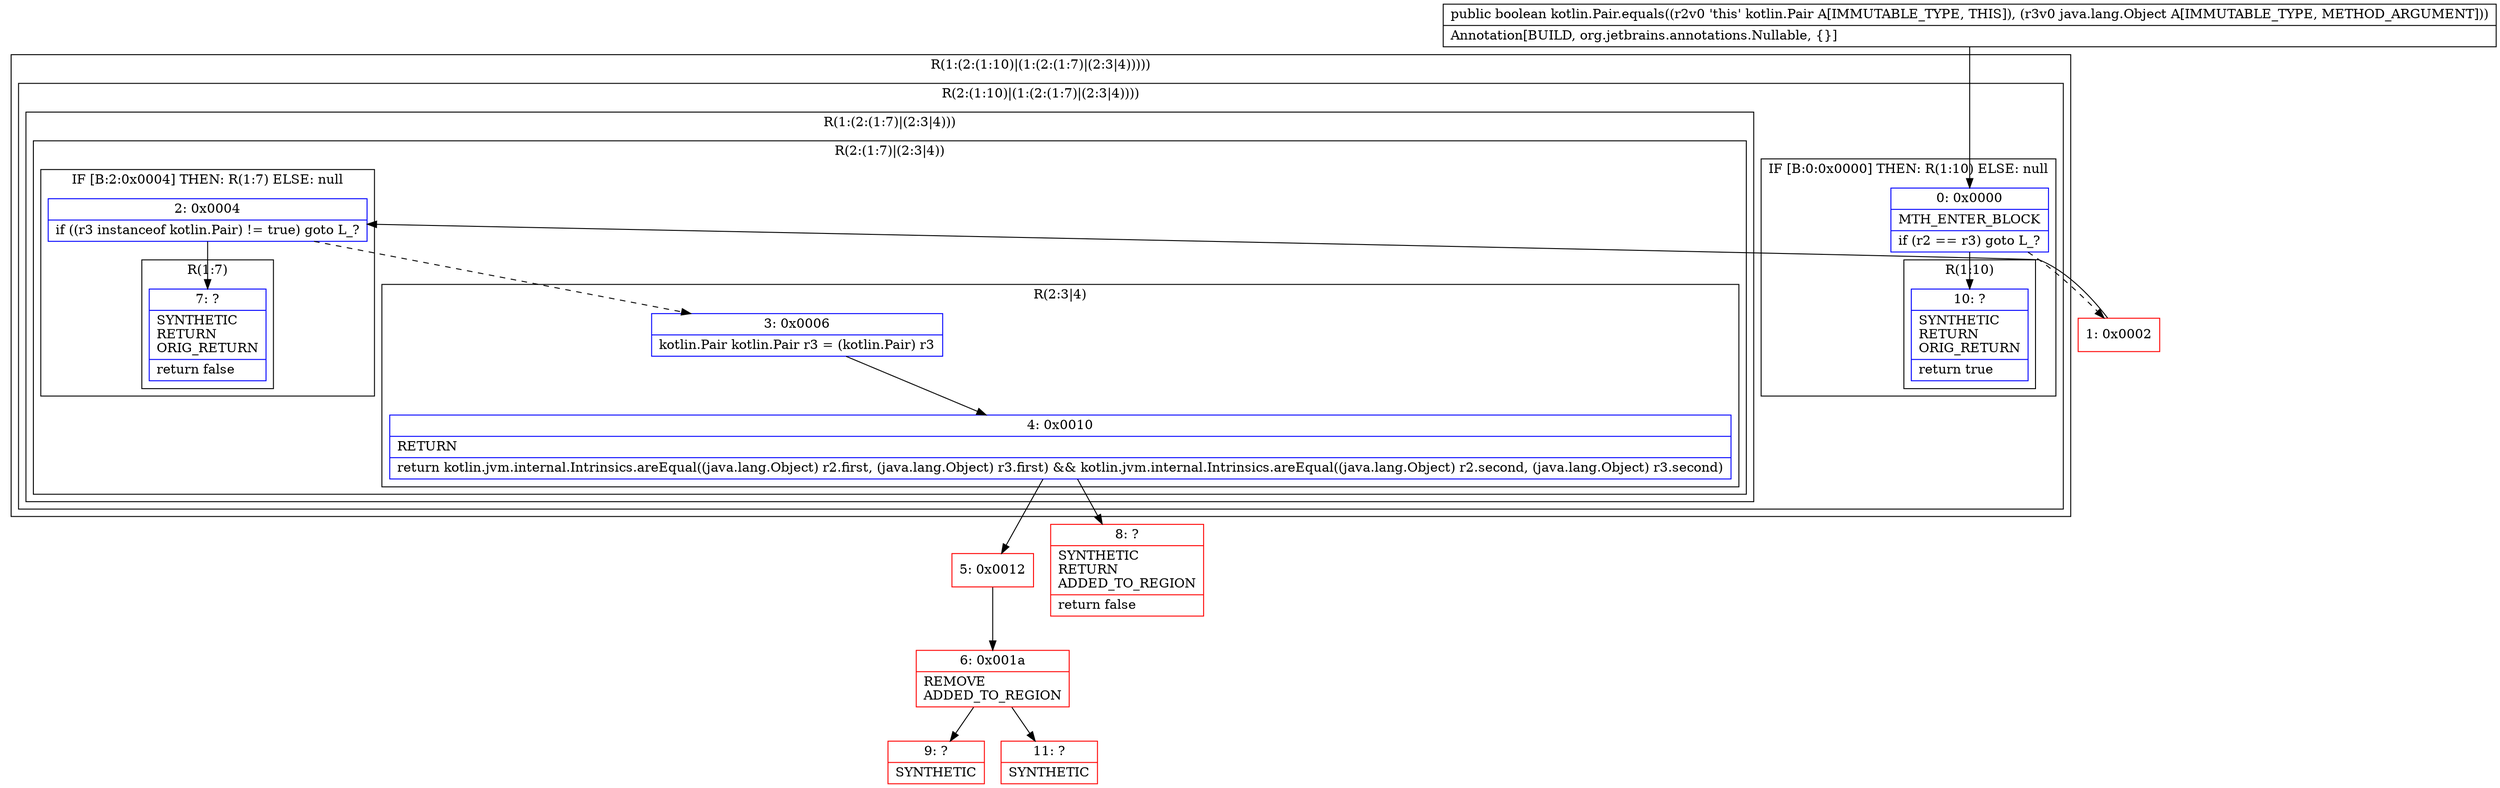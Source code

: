 digraph "CFG forkotlin.Pair.equals(Ljava\/lang\/Object;)Z" {
subgraph cluster_Region_1553351522 {
label = "R(1:(2:(1:10)|(1:(2:(1:7)|(2:3|4)))))";
node [shape=record,color=blue];
subgraph cluster_Region_239358132 {
label = "R(2:(1:10)|(1:(2:(1:7)|(2:3|4))))";
node [shape=record,color=blue];
subgraph cluster_IfRegion_301418442 {
label = "IF [B:0:0x0000] THEN: R(1:10) ELSE: null";
node [shape=record,color=blue];
Node_0 [shape=record,label="{0\:\ 0x0000|MTH_ENTER_BLOCK\l|if (r2 == r3) goto L_?\l}"];
subgraph cluster_Region_1864909646 {
label = "R(1:10)";
node [shape=record,color=blue];
Node_10 [shape=record,label="{10\:\ ?|SYNTHETIC\lRETURN\lORIG_RETURN\l|return true\l}"];
}
}
subgraph cluster_Region_30113946 {
label = "R(1:(2:(1:7)|(2:3|4)))";
node [shape=record,color=blue];
subgraph cluster_Region_765895143 {
label = "R(2:(1:7)|(2:3|4))";
node [shape=record,color=blue];
subgraph cluster_IfRegion_113539726 {
label = "IF [B:2:0x0004] THEN: R(1:7) ELSE: null";
node [shape=record,color=blue];
Node_2 [shape=record,label="{2\:\ 0x0004|if ((r3 instanceof kotlin.Pair) != true) goto L_?\l}"];
subgraph cluster_Region_727411499 {
label = "R(1:7)";
node [shape=record,color=blue];
Node_7 [shape=record,label="{7\:\ ?|SYNTHETIC\lRETURN\lORIG_RETURN\l|return false\l}"];
}
}
subgraph cluster_Region_2033849365 {
label = "R(2:3|4)";
node [shape=record,color=blue];
Node_3 [shape=record,label="{3\:\ 0x0006|kotlin.Pair kotlin.Pair r3 = (kotlin.Pair) r3\l}"];
Node_4 [shape=record,label="{4\:\ 0x0010|RETURN\l|return kotlin.jvm.internal.Intrinsics.areEqual((java.lang.Object) r2.first, (java.lang.Object) r3.first) && kotlin.jvm.internal.Intrinsics.areEqual((java.lang.Object) r2.second, (java.lang.Object) r3.second)\l}"];
}
}
}
}
}
Node_1 [shape=record,color=red,label="{1\:\ 0x0002}"];
Node_5 [shape=record,color=red,label="{5\:\ 0x0012}"];
Node_6 [shape=record,color=red,label="{6\:\ 0x001a|REMOVE\lADDED_TO_REGION\l}"];
Node_8 [shape=record,color=red,label="{8\:\ ?|SYNTHETIC\lRETURN\lADDED_TO_REGION\l|return false\l}"];
Node_9 [shape=record,color=red,label="{9\:\ ?|SYNTHETIC\l}"];
Node_11 [shape=record,color=red,label="{11\:\ ?|SYNTHETIC\l}"];
MethodNode[shape=record,label="{public boolean kotlin.Pair.equals((r2v0 'this' kotlin.Pair A[IMMUTABLE_TYPE, THIS]), (r3v0 java.lang.Object A[IMMUTABLE_TYPE, METHOD_ARGUMENT]))  | Annotation[BUILD, org.jetbrains.annotations.Nullable, \{\}]\l}"];
MethodNode -> Node_0;
Node_0 -> Node_1[style=dashed];
Node_0 -> Node_10;
Node_2 -> Node_3[style=dashed];
Node_2 -> Node_7;
Node_3 -> Node_4;
Node_4 -> Node_5;
Node_4 -> Node_8;
Node_1 -> Node_2;
Node_5 -> Node_6;
Node_6 -> Node_9;
Node_6 -> Node_11;
}

